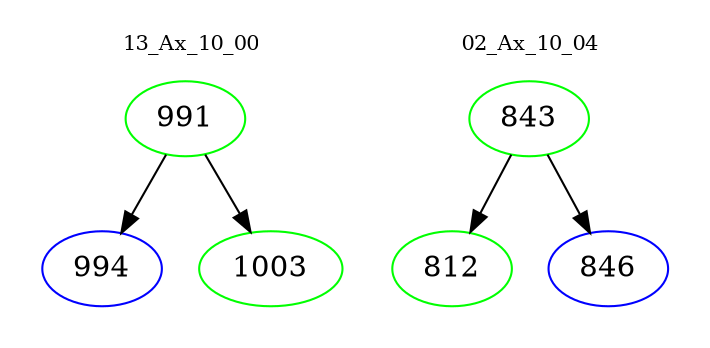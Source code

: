 digraph{
subgraph cluster_0 {
color = white
label = "13_Ax_10_00";
fontsize=10;
T0_991 [label="991", color="green"]
T0_991 -> T0_994 [color="black"]
T0_994 [label="994", color="blue"]
T0_991 -> T0_1003 [color="black"]
T0_1003 [label="1003", color="green"]
}
subgraph cluster_1 {
color = white
label = "02_Ax_10_04";
fontsize=10;
T1_843 [label="843", color="green"]
T1_843 -> T1_812 [color="black"]
T1_812 [label="812", color="green"]
T1_843 -> T1_846 [color="black"]
T1_846 [label="846", color="blue"]
}
}
